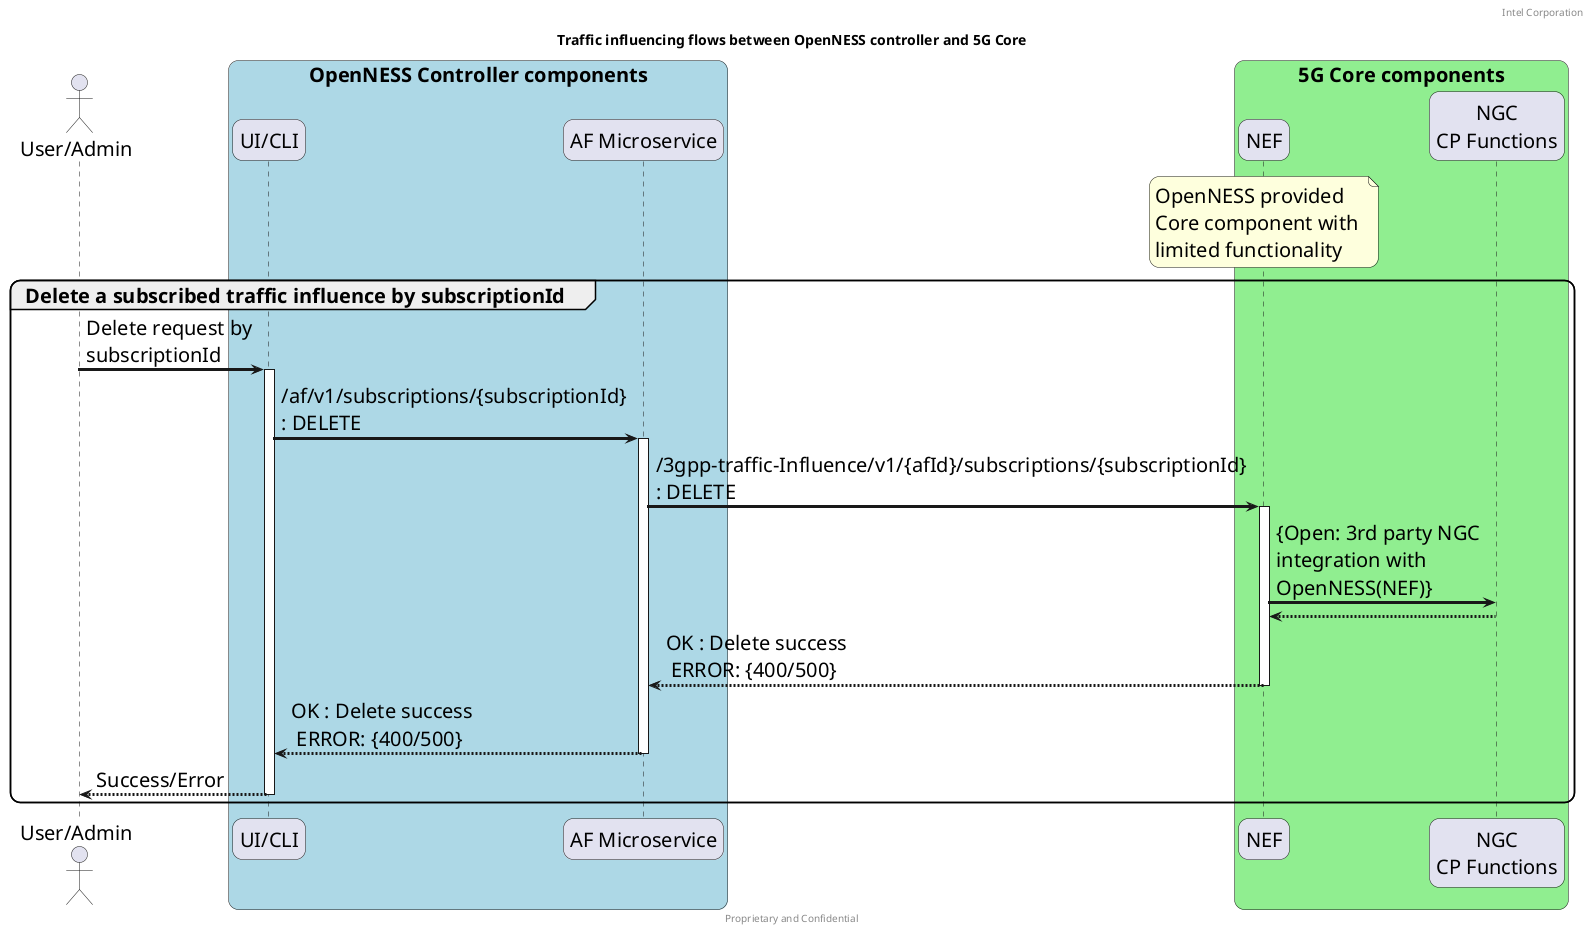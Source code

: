 @startuml
/' SPDX-License-Identifier: Apache-2.0
   Copyright (c) 2020 Intel Corporation
'/
skinparam monochrome false
skinparam roundcorner 20
skinparam defaultFontName "Intel Clear"
skinparam defaultFontSize 20
skinparam maxmessagesize 300
skinparam sequenceArrowThickness 3

header Intel Corporation
footer Proprietary and Confidential
title Traffic influencing flows between OpenNESS controller and 5G Core

actor "User/Admin" as user
box "OpenNESS Controller components" #LightBlue
    participant "UI/CLI" as cnca 
    participant "AF Microservice" as af
end box
box "5G Core components" #LightGreen
    participant "NEF" as nef
    note over nef 
        OpenNESS provided 
        Core component with 
        limited functionality
    end note
    participant "NGC\nCP Functions" as ngccp
end box


group Delete a subscribed traffic influence by subscriptionId
    user -> cnca : Delete request by subscriptionId
    activate cnca
    cnca -> af : /af/v1/subscriptions/{subscriptionId} : DELETE
    activate af
    af -> nef : /3gpp-traffic-Influence/v1/{afId}/subscriptions/{subscriptionId} : DELETE
    activate nef
    
    nef -> ngccp : {Open: 3rd party NGC integration with OpenNESS(NEF)}
    ngccp --> nef :
    nef --> af : OK : Delete success \n ERROR: {400/500}
    deactivate nef
    af --> cnca : OK : Delete success \n ERROR: {400/500}
    deactivate af
    cnca --> user : Success/Error
    deactivate cnca
end group

@enduml

